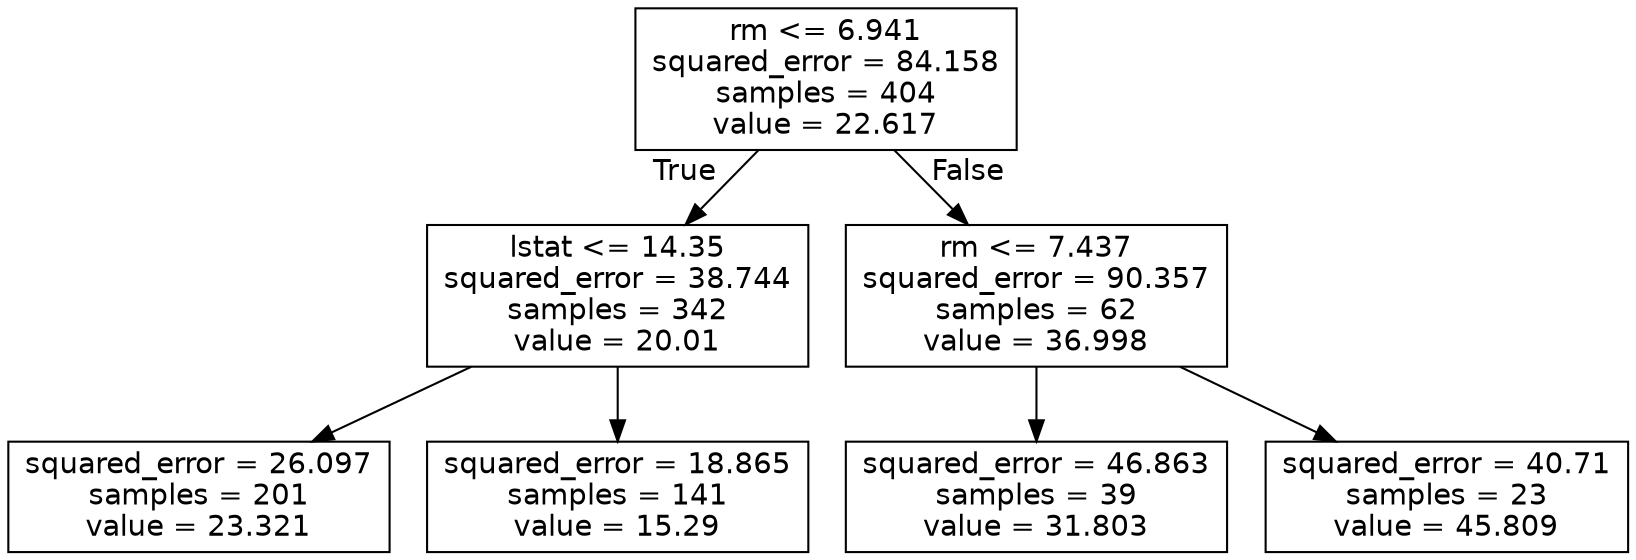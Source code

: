 digraph Tree {
node [shape=box, fontname="helvetica"] ;
edge [fontname="helvetica"] ;
0 [label="rm <= 6.941\nsquared_error = 84.158\nsamples = 404\nvalue = 22.617"] ;
1 [label="lstat <= 14.35\nsquared_error = 38.744\nsamples = 342\nvalue = 20.01"] ;
0 -> 1 [labeldistance=2.5, labelangle=45, headlabel="True"] ;
2 [label="squared_error = 26.097\nsamples = 201\nvalue = 23.321"] ;
1 -> 2 ;
3 [label="squared_error = 18.865\nsamples = 141\nvalue = 15.29"] ;
1 -> 3 ;
4 [label="rm <= 7.437\nsquared_error = 90.357\nsamples = 62\nvalue = 36.998"] ;
0 -> 4 [labeldistance=2.5, labelangle=-45, headlabel="False"] ;
5 [label="squared_error = 46.863\nsamples = 39\nvalue = 31.803"] ;
4 -> 5 ;
6 [label="squared_error = 40.71\nsamples = 23\nvalue = 45.809"] ;
4 -> 6 ;
}